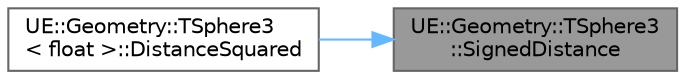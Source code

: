 digraph "UE::Geometry::TSphere3::SignedDistance"
{
 // INTERACTIVE_SVG=YES
 // LATEX_PDF_SIZE
  bgcolor="transparent";
  edge [fontname=Helvetica,fontsize=10,labelfontname=Helvetica,labelfontsize=10];
  node [fontname=Helvetica,fontsize=10,shape=box,height=0.2,width=0.4];
  rankdir="RL";
  Node1 [id="Node000001",label="UE::Geometry::TSphere3\l::SignedDistance",height=0.2,width=0.4,color="gray40", fillcolor="grey60", style="filled", fontcolor="black",tooltip=" "];
  Node1 -> Node2 [id="edge1_Node000001_Node000002",dir="back",color="steelblue1",style="solid",tooltip=" "];
  Node2 [id="Node000002",label="UE::Geometry::TSphere3\l\< float \>::DistanceSquared",height=0.2,width=0.4,color="grey40", fillcolor="white", style="filled",URL="$d3/dd7/structUE_1_1Geometry_1_1TSphere3.html#acae4745254d4b903b3c3fa5455dc8d0e",tooltip=" "];
}
